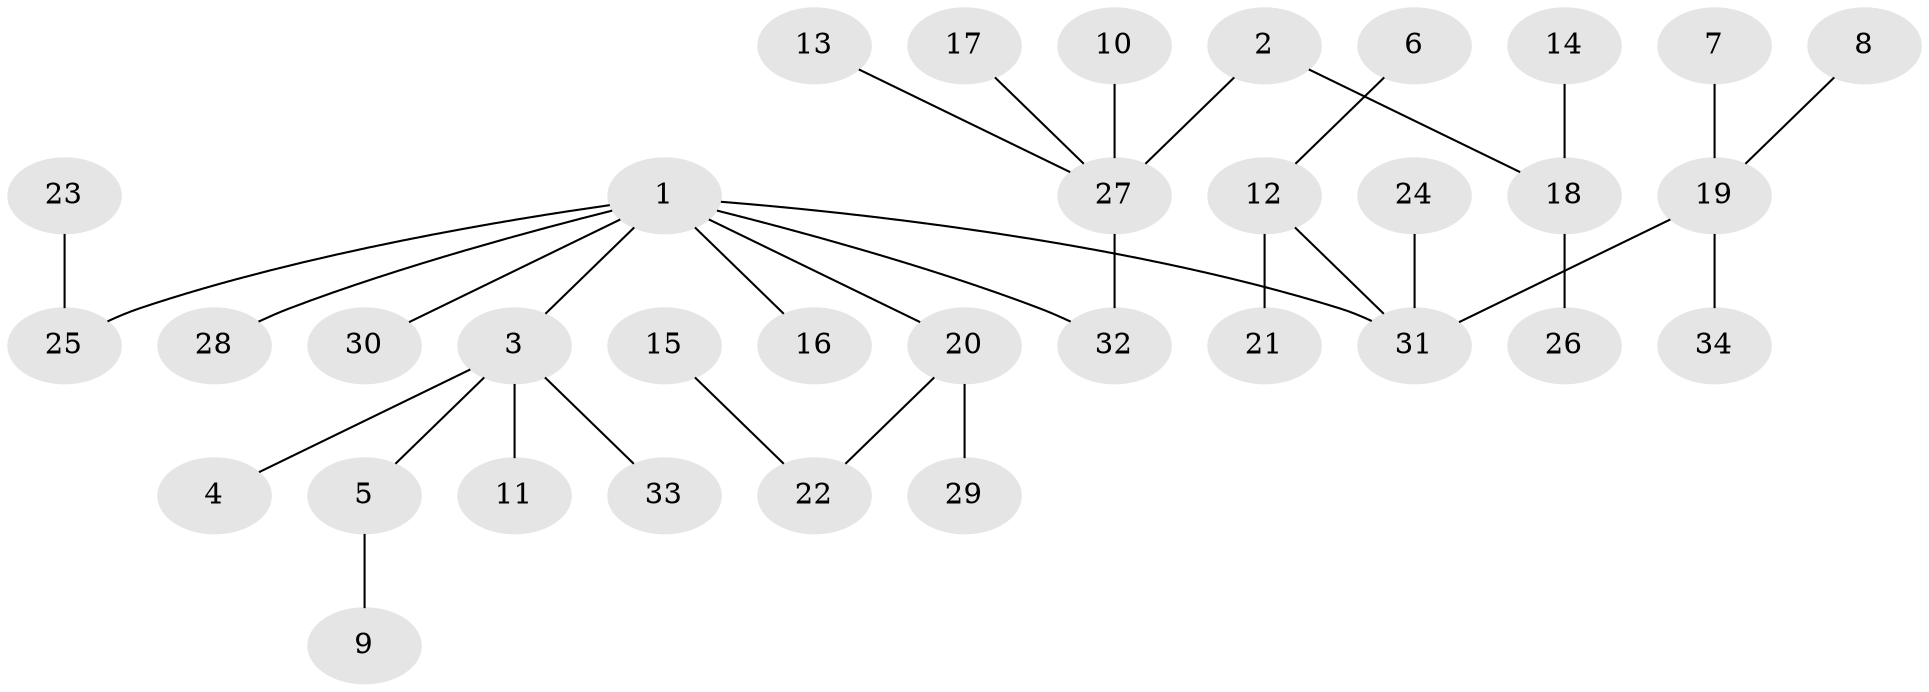 // original degree distribution, {7: 0.014925373134328358, 4: 0.04477611940298507, 3: 0.1044776119402985, 6: 0.04477611940298507, 1: 0.5671641791044776, 5: 0.029850746268656716, 2: 0.19402985074626866}
// Generated by graph-tools (version 1.1) at 2025/26/03/09/25 03:26:29]
// undirected, 34 vertices, 33 edges
graph export_dot {
graph [start="1"]
  node [color=gray90,style=filled];
  1;
  2;
  3;
  4;
  5;
  6;
  7;
  8;
  9;
  10;
  11;
  12;
  13;
  14;
  15;
  16;
  17;
  18;
  19;
  20;
  21;
  22;
  23;
  24;
  25;
  26;
  27;
  28;
  29;
  30;
  31;
  32;
  33;
  34;
  1 -- 3 [weight=1.0];
  1 -- 16 [weight=1.0];
  1 -- 20 [weight=1.0];
  1 -- 25 [weight=1.0];
  1 -- 28 [weight=1.0];
  1 -- 30 [weight=1.0];
  1 -- 31 [weight=1.0];
  1 -- 32 [weight=1.0];
  2 -- 18 [weight=1.0];
  2 -- 27 [weight=1.0];
  3 -- 4 [weight=1.0];
  3 -- 5 [weight=1.0];
  3 -- 11 [weight=1.0];
  3 -- 33 [weight=1.0];
  5 -- 9 [weight=1.0];
  6 -- 12 [weight=1.0];
  7 -- 19 [weight=1.0];
  8 -- 19 [weight=1.0];
  10 -- 27 [weight=1.0];
  12 -- 21 [weight=1.0];
  12 -- 31 [weight=1.0];
  13 -- 27 [weight=1.0];
  14 -- 18 [weight=1.0];
  15 -- 22 [weight=1.0];
  17 -- 27 [weight=1.0];
  18 -- 26 [weight=1.0];
  19 -- 31 [weight=1.0];
  19 -- 34 [weight=1.0];
  20 -- 22 [weight=1.0];
  20 -- 29 [weight=1.0];
  23 -- 25 [weight=1.0];
  24 -- 31 [weight=1.0];
  27 -- 32 [weight=1.0];
}
